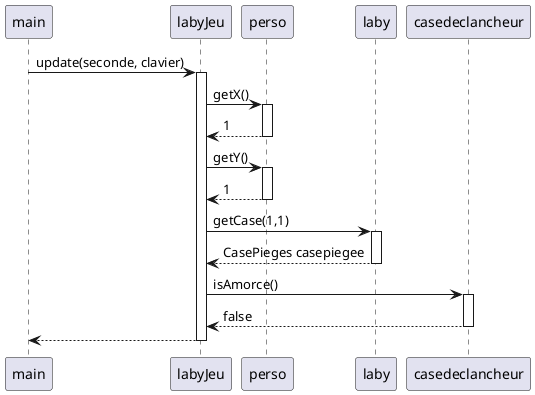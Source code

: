 @startuml
'https://plantuml.com/sequence-diagram

main -> labyJeu: update(seconde, clavier)
activate labyJeu

labyJeu-> perso : getX()
activate perso
perso --> labyJeu : 1
deactivate perso

labyJeu -> perso : getY()
activate perso
perso --> labyJeu : 1
deactivate perso

labyJeu -> laby : getCase(1,1)
activate laby
laby --> labyJeu :CasePieges casepiegee
deactivate laby

labyJeu ->casedeclancheur : isAmorce()
activate casedeclancheur
casedeclancheur --> labyJeu : false
deactivate casedeclancheur

labyJeu --> main
deactivate labyJeu
@enduml
